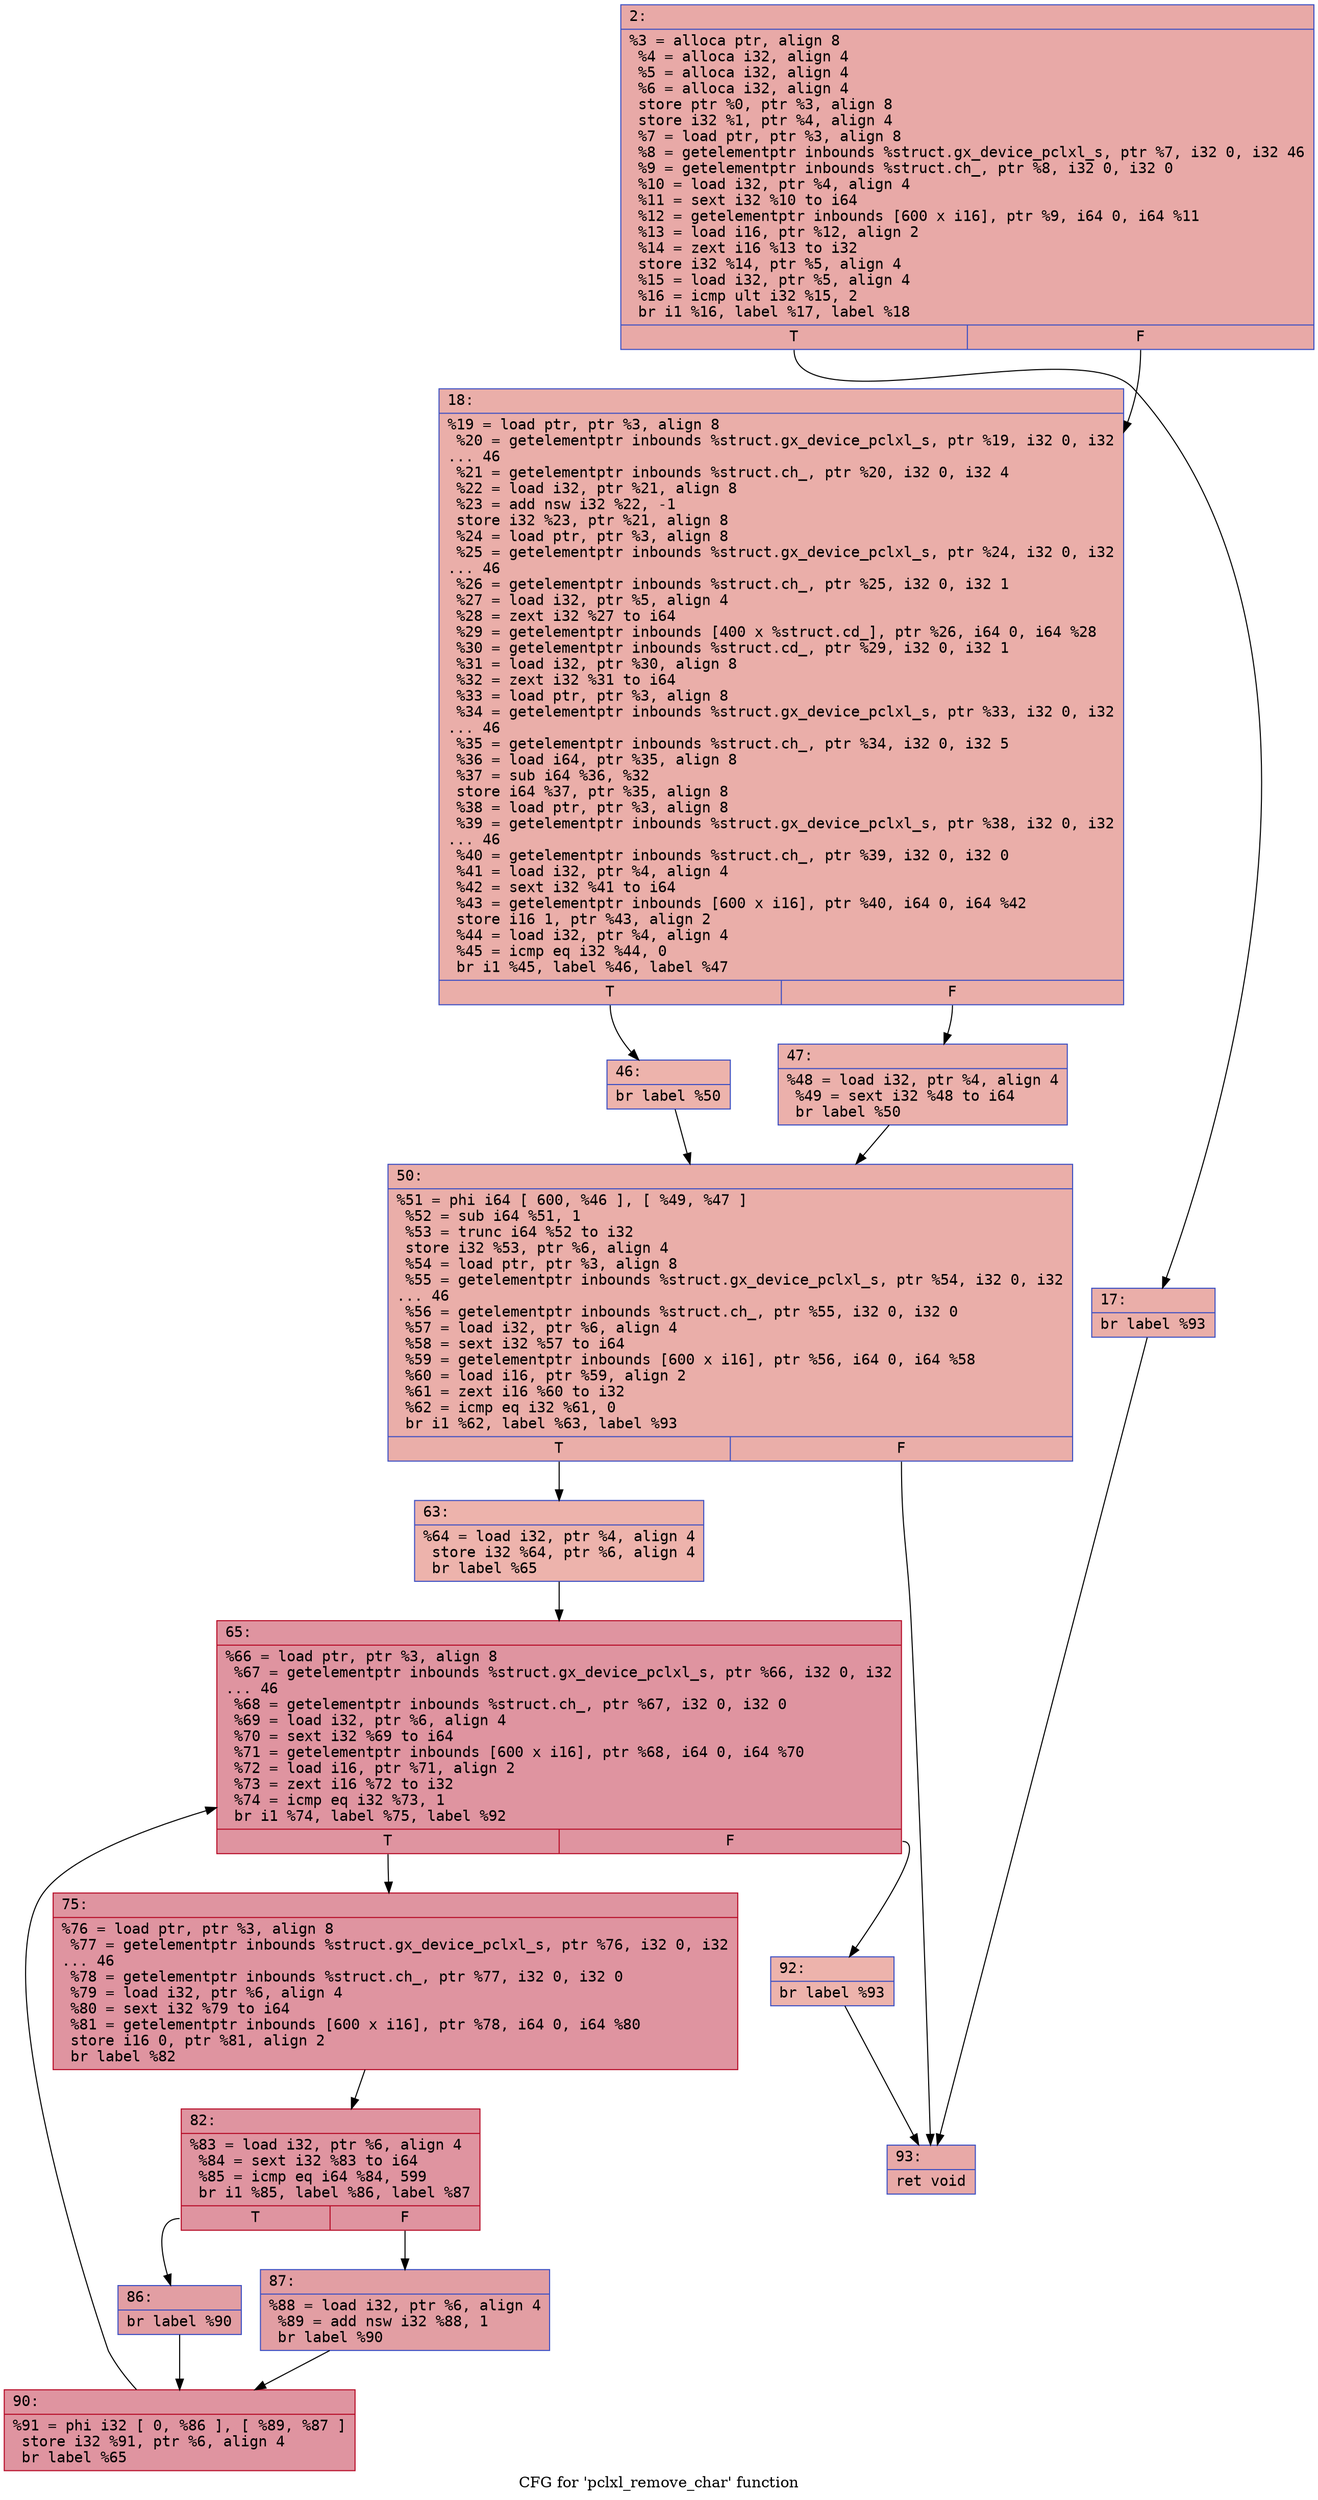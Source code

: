 digraph "CFG for 'pclxl_remove_char' function" {
	label="CFG for 'pclxl_remove_char' function";

	Node0x600003bae490 [shape=record,color="#3d50c3ff", style=filled, fillcolor="#ca3b3770" fontname="Courier",label="{2:\l|  %3 = alloca ptr, align 8\l  %4 = alloca i32, align 4\l  %5 = alloca i32, align 4\l  %6 = alloca i32, align 4\l  store ptr %0, ptr %3, align 8\l  store i32 %1, ptr %4, align 4\l  %7 = load ptr, ptr %3, align 8\l  %8 = getelementptr inbounds %struct.gx_device_pclxl_s, ptr %7, i32 0, i32 46\l  %9 = getelementptr inbounds %struct.ch_, ptr %8, i32 0, i32 0\l  %10 = load i32, ptr %4, align 4\l  %11 = sext i32 %10 to i64\l  %12 = getelementptr inbounds [600 x i16], ptr %9, i64 0, i64 %11\l  %13 = load i16, ptr %12, align 2\l  %14 = zext i16 %13 to i32\l  store i32 %14, ptr %5, align 4\l  %15 = load i32, ptr %5, align 4\l  %16 = icmp ult i32 %15, 2\l  br i1 %16, label %17, label %18\l|{<s0>T|<s1>F}}"];
	Node0x600003bae490:s0 -> Node0x600003bae530[tooltip="2 -> 17\nProbability 50.00%" ];
	Node0x600003bae490:s1 -> Node0x600003bae580[tooltip="2 -> 18\nProbability 50.00%" ];
	Node0x600003bae530 [shape=record,color="#3d50c3ff", style=filled, fillcolor="#d0473d70" fontname="Courier",label="{17:\l|  br label %93\l}"];
	Node0x600003bae530 -> Node0x600003bae940[tooltip="17 -> 93\nProbability 100.00%" ];
	Node0x600003bae580 [shape=record,color="#3d50c3ff", style=filled, fillcolor="#d0473d70" fontname="Courier",label="{18:\l|  %19 = load ptr, ptr %3, align 8\l  %20 = getelementptr inbounds %struct.gx_device_pclxl_s, ptr %19, i32 0, i32\l... 46\l  %21 = getelementptr inbounds %struct.ch_, ptr %20, i32 0, i32 4\l  %22 = load i32, ptr %21, align 8\l  %23 = add nsw i32 %22, -1\l  store i32 %23, ptr %21, align 8\l  %24 = load ptr, ptr %3, align 8\l  %25 = getelementptr inbounds %struct.gx_device_pclxl_s, ptr %24, i32 0, i32\l... 46\l  %26 = getelementptr inbounds %struct.ch_, ptr %25, i32 0, i32 1\l  %27 = load i32, ptr %5, align 4\l  %28 = zext i32 %27 to i64\l  %29 = getelementptr inbounds [400 x %struct.cd_], ptr %26, i64 0, i64 %28\l  %30 = getelementptr inbounds %struct.cd_, ptr %29, i32 0, i32 1\l  %31 = load i32, ptr %30, align 8\l  %32 = zext i32 %31 to i64\l  %33 = load ptr, ptr %3, align 8\l  %34 = getelementptr inbounds %struct.gx_device_pclxl_s, ptr %33, i32 0, i32\l... 46\l  %35 = getelementptr inbounds %struct.ch_, ptr %34, i32 0, i32 5\l  %36 = load i64, ptr %35, align 8\l  %37 = sub i64 %36, %32\l  store i64 %37, ptr %35, align 8\l  %38 = load ptr, ptr %3, align 8\l  %39 = getelementptr inbounds %struct.gx_device_pclxl_s, ptr %38, i32 0, i32\l... 46\l  %40 = getelementptr inbounds %struct.ch_, ptr %39, i32 0, i32 0\l  %41 = load i32, ptr %4, align 4\l  %42 = sext i32 %41 to i64\l  %43 = getelementptr inbounds [600 x i16], ptr %40, i64 0, i64 %42\l  store i16 1, ptr %43, align 2\l  %44 = load i32, ptr %4, align 4\l  %45 = icmp eq i32 %44, 0\l  br i1 %45, label %46, label %47\l|{<s0>T|<s1>F}}"];
	Node0x600003bae580:s0 -> Node0x600003bae5d0[tooltip="18 -> 46\nProbability 37.50%" ];
	Node0x600003bae580:s1 -> Node0x600003bae620[tooltip="18 -> 47\nProbability 62.50%" ];
	Node0x600003bae5d0 [shape=record,color="#3d50c3ff", style=filled, fillcolor="#d6524470" fontname="Courier",label="{46:\l|  br label %50\l}"];
	Node0x600003bae5d0 -> Node0x600003bae670[tooltip="46 -> 50\nProbability 100.00%" ];
	Node0x600003bae620 [shape=record,color="#3d50c3ff", style=filled, fillcolor="#d24b4070" fontname="Courier",label="{47:\l|  %48 = load i32, ptr %4, align 4\l  %49 = sext i32 %48 to i64\l  br label %50\l}"];
	Node0x600003bae620 -> Node0x600003bae670[tooltip="47 -> 50\nProbability 100.00%" ];
	Node0x600003bae670 [shape=record,color="#3d50c3ff", style=filled, fillcolor="#d0473d70" fontname="Courier",label="{50:\l|  %51 = phi i64 [ 600, %46 ], [ %49, %47 ]\l  %52 = sub i64 %51, 1\l  %53 = trunc i64 %52 to i32\l  store i32 %53, ptr %6, align 4\l  %54 = load ptr, ptr %3, align 8\l  %55 = getelementptr inbounds %struct.gx_device_pclxl_s, ptr %54, i32 0, i32\l... 46\l  %56 = getelementptr inbounds %struct.ch_, ptr %55, i32 0, i32 0\l  %57 = load i32, ptr %6, align 4\l  %58 = sext i32 %57 to i64\l  %59 = getelementptr inbounds [600 x i16], ptr %56, i64 0, i64 %58\l  %60 = load i16, ptr %59, align 2\l  %61 = zext i16 %60 to i32\l  %62 = icmp eq i32 %61, 0\l  br i1 %62, label %63, label %93\l|{<s0>T|<s1>F}}"];
	Node0x600003bae670:s0 -> Node0x600003bae6c0[tooltip="50 -> 63\nProbability 37.50%" ];
	Node0x600003bae670:s1 -> Node0x600003bae940[tooltip="50 -> 93\nProbability 62.50%" ];
	Node0x600003bae6c0 [shape=record,color="#3d50c3ff", style=filled, fillcolor="#d6524470" fontname="Courier",label="{63:\l|  %64 = load i32, ptr %4, align 4\l  store i32 %64, ptr %6, align 4\l  br label %65\l}"];
	Node0x600003bae6c0 -> Node0x600003bae710[tooltip="63 -> 65\nProbability 100.00%" ];
	Node0x600003bae710 [shape=record,color="#b70d28ff", style=filled, fillcolor="#b70d2870" fontname="Courier",label="{65:\l|  %66 = load ptr, ptr %3, align 8\l  %67 = getelementptr inbounds %struct.gx_device_pclxl_s, ptr %66, i32 0, i32\l... 46\l  %68 = getelementptr inbounds %struct.ch_, ptr %67, i32 0, i32 0\l  %69 = load i32, ptr %6, align 4\l  %70 = sext i32 %69 to i64\l  %71 = getelementptr inbounds [600 x i16], ptr %68, i64 0, i64 %70\l  %72 = load i16, ptr %71, align 2\l  %73 = zext i16 %72 to i32\l  %74 = icmp eq i32 %73, 1\l  br i1 %74, label %75, label %92\l|{<s0>T|<s1>F}}"];
	Node0x600003bae710:s0 -> Node0x600003bae760[tooltip="65 -> 75\nProbability 96.88%" ];
	Node0x600003bae710:s1 -> Node0x600003bae8f0[tooltip="65 -> 92\nProbability 3.12%" ];
	Node0x600003bae760 [shape=record,color="#b70d28ff", style=filled, fillcolor="#b70d2870" fontname="Courier",label="{75:\l|  %76 = load ptr, ptr %3, align 8\l  %77 = getelementptr inbounds %struct.gx_device_pclxl_s, ptr %76, i32 0, i32\l... 46\l  %78 = getelementptr inbounds %struct.ch_, ptr %77, i32 0, i32 0\l  %79 = load i32, ptr %6, align 4\l  %80 = sext i32 %79 to i64\l  %81 = getelementptr inbounds [600 x i16], ptr %78, i64 0, i64 %80\l  store i16 0, ptr %81, align 2\l  br label %82\l}"];
	Node0x600003bae760 -> Node0x600003bae7b0[tooltip="75 -> 82\nProbability 100.00%" ];
	Node0x600003bae7b0 [shape=record,color="#b70d28ff", style=filled, fillcolor="#b70d2870" fontname="Courier",label="{82:\l|  %83 = load i32, ptr %6, align 4\l  %84 = sext i32 %83 to i64\l  %85 = icmp eq i64 %84, 599\l  br i1 %85, label %86, label %87\l|{<s0>T|<s1>F}}"];
	Node0x600003bae7b0:s0 -> Node0x600003bae800[tooltip="82 -> 86\nProbability 50.00%" ];
	Node0x600003bae7b0:s1 -> Node0x600003bae850[tooltip="82 -> 87\nProbability 50.00%" ];
	Node0x600003bae800 [shape=record,color="#3d50c3ff", style=filled, fillcolor="#be242e70" fontname="Courier",label="{86:\l|  br label %90\l}"];
	Node0x600003bae800 -> Node0x600003bae8a0[tooltip="86 -> 90\nProbability 100.00%" ];
	Node0x600003bae850 [shape=record,color="#3d50c3ff", style=filled, fillcolor="#be242e70" fontname="Courier",label="{87:\l|  %88 = load i32, ptr %6, align 4\l  %89 = add nsw i32 %88, 1\l  br label %90\l}"];
	Node0x600003bae850 -> Node0x600003bae8a0[tooltip="87 -> 90\nProbability 100.00%" ];
	Node0x600003bae8a0 [shape=record,color="#b70d28ff", style=filled, fillcolor="#b70d2870" fontname="Courier",label="{90:\l|  %91 = phi i32 [ 0, %86 ], [ %89, %87 ]\l  store i32 %91, ptr %6, align 4\l  br label %65\l}"];
	Node0x600003bae8a0 -> Node0x600003bae710[tooltip="90 -> 65\nProbability 100.00%" ];
	Node0x600003bae8f0 [shape=record,color="#3d50c3ff", style=filled, fillcolor="#d6524470" fontname="Courier",label="{92:\l|  br label %93\l}"];
	Node0x600003bae8f0 -> Node0x600003bae940[tooltip="92 -> 93\nProbability 100.00%" ];
	Node0x600003bae940 [shape=record,color="#3d50c3ff", style=filled, fillcolor="#ca3b3770" fontname="Courier",label="{93:\l|  ret void\l}"];
}
